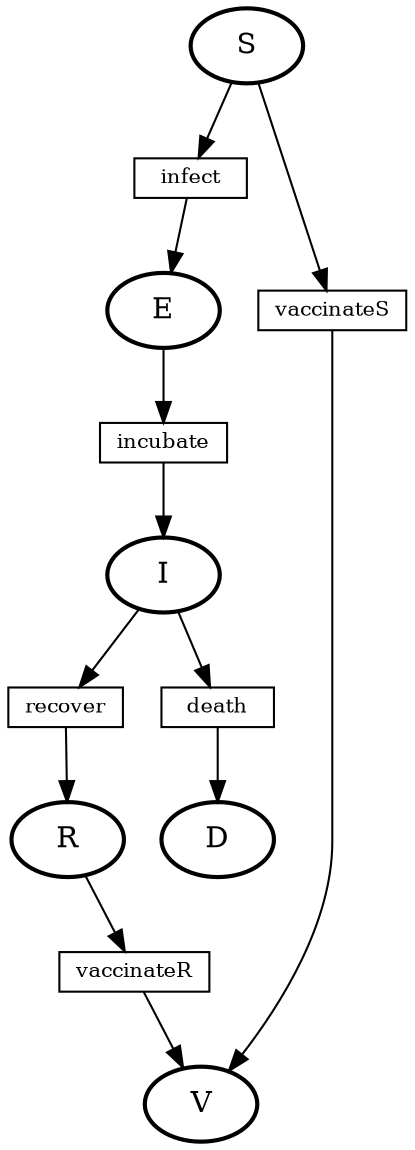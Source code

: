 /* This file was automatically generated
   by the Bio-PEPA Workbench.            */
digraph SEIRDV {

S -> infect;
infect -> E;

E -> incubate;
incubate -> I;

I -> recover;
recover -> R;

I -> death;
death -> D;

S -> vaccinateS;
vaccinateS -> V;

R -> vaccinateR;
vaccinateR -> V;

infect [shape=box,fontsize=10,height=.2,label="infect"];
incubate [shape=box,fontsize=10,height=.2,label="incubate"];
recover [shape=box,fontsize=10,height=.2,label="recover"];
death [shape=box,fontsize=10,height=.2,label="death"];
vaccinateS [shape=box,fontsize=10,height=.2,label="vaccinateS"];
vaccinateR [shape=box,fontsize=10,height=.2,label="vaccinateR"];
S [style=bold,label="S"];
E [style=bold,label="E"];
I [style=bold,label="I"];
R [style=bold,label="R"];
D [style=bold,label="D"];
V [style=bold,label="V"];

}
